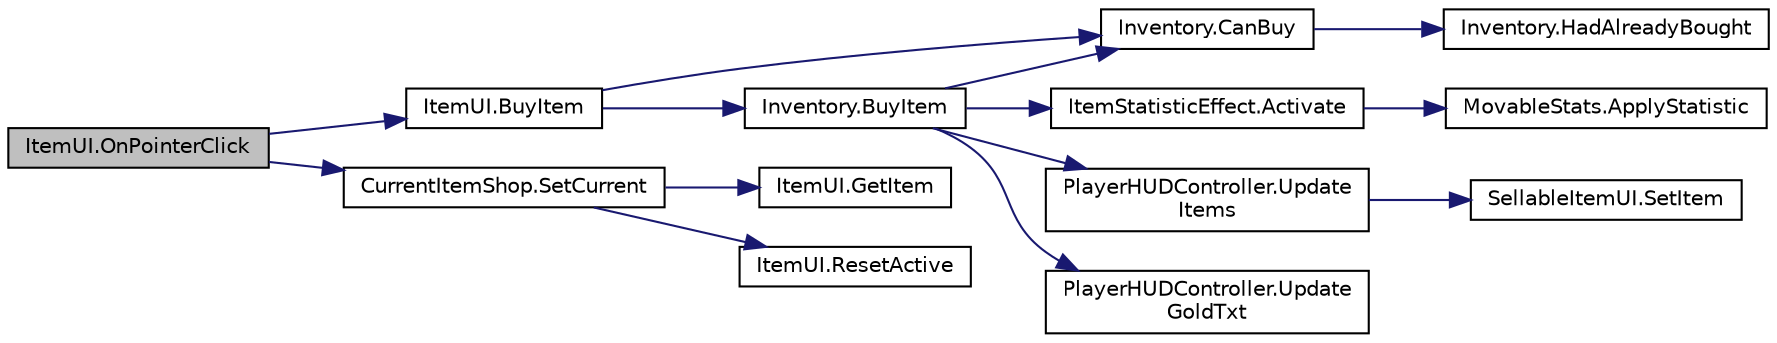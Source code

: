 digraph "ItemUI.OnPointerClick"
{
 // INTERACTIVE_SVG=YES
 // LATEX_PDF_SIZE
  bgcolor="transparent";
  edge [fontname="Helvetica",fontsize="10",labelfontname="Helvetica",labelfontsize="10"];
  node [fontname="Helvetica",fontsize="10",shape=record];
  rankdir="LR";
  Node1 [label="ItemUI.OnPointerClick",height=0.2,width=0.4,color="black", fillcolor="grey75", style="filled", fontcolor="black",tooltip=" "];
  Node1 -> Node2 [color="midnightblue",fontsize="10",style="solid",fontname="Helvetica"];
  Node2 [label="ItemUI.BuyItem",height=0.2,width=0.4,color="black",URL="$class_item_u_i.html#a7989b50db532215f7732954841b6ae4d",tooltip=" "];
  Node2 -> Node3 [color="midnightblue",fontsize="10",style="solid",fontname="Helvetica"];
  Node3 [label="Inventory.BuyItem",height=0.2,width=0.4,color="black",URL="$class_inventory.html#a22aa6615c02eff40c88a48c96905e962",tooltip=" "];
  Node3 -> Node4 [color="midnightblue",fontsize="10",style="solid",fontname="Helvetica"];
  Node4 [label="ItemStatisticEffect.Activate",height=0.2,width=0.4,color="black",URL="$class_item_statistic_effect.html#abbdbb3e54a3aeeb784c5aadaec695753",tooltip=" "];
  Node4 -> Node5 [color="midnightblue",fontsize="10",style="solid",fontname="Helvetica"];
  Node5 [label="MovableStats.ApplyStatistic",height=0.2,width=0.4,color="black",URL="$class_movable_stats.html#acf1dcd4dda6a7737fd53e33c84d2f6e7",tooltip=" "];
  Node3 -> Node6 [color="midnightblue",fontsize="10",style="solid",fontname="Helvetica"];
  Node6 [label="Inventory.CanBuy",height=0.2,width=0.4,color="black",URL="$class_inventory.html#a4eba5ec568d6e06c754b71057888fcdd",tooltip=" "];
  Node6 -> Node7 [color="midnightblue",fontsize="10",style="solid",fontname="Helvetica"];
  Node7 [label="Inventory.HadAlreadyBought",height=0.2,width=0.4,color="black",URL="$class_inventory.html#a78bab4c24d6da82bdef1a27f5c33934e",tooltip=" "];
  Node3 -> Node8 [color="midnightblue",fontsize="10",style="solid",fontname="Helvetica"];
  Node8 [label="PlayerHUDController.Update\lGoldTxt",height=0.2,width=0.4,color="black",URL="$class_player_h_u_d_controller.html#aeef77dcdfaf1c9b719e4350c17c88fa5",tooltip=" "];
  Node3 -> Node9 [color="midnightblue",fontsize="10",style="solid",fontname="Helvetica"];
  Node9 [label="PlayerHUDController.Update\lItems",height=0.2,width=0.4,color="black",URL="$class_player_h_u_d_controller.html#ac39302aee1420d6afbc3a73805929143",tooltip=" "];
  Node9 -> Node10 [color="midnightblue",fontsize="10",style="solid",fontname="Helvetica"];
  Node10 [label="SellableItemUI.SetItem",height=0.2,width=0.4,color="black",URL="$class_sellable_item_u_i.html#a6af430a8024bce99b71d8e5867e1c496",tooltip=" "];
  Node2 -> Node6 [color="midnightblue",fontsize="10",style="solid",fontname="Helvetica"];
  Node1 -> Node11 [color="midnightblue",fontsize="10",style="solid",fontname="Helvetica"];
  Node11 [label="CurrentItemShop.SetCurrent",height=0.2,width=0.4,color="black",URL="$class_current_item_shop.html#a7df6c42491987972d6d04a06c803525a",tooltip=" "];
  Node11 -> Node12 [color="midnightblue",fontsize="10",style="solid",fontname="Helvetica"];
  Node12 [label="ItemUI.GetItem",height=0.2,width=0.4,color="black",URL="$class_item_u_i.html#a3621f37c3d29275407a00265d7823825",tooltip=" "];
  Node11 -> Node13 [color="midnightblue",fontsize="10",style="solid",fontname="Helvetica"];
  Node13 [label="ItemUI.ResetActive",height=0.2,width=0.4,color="black",URL="$class_item_u_i.html#af1bd6a6501f51af9f49a53a5a1a871e4",tooltip=" "];
}
